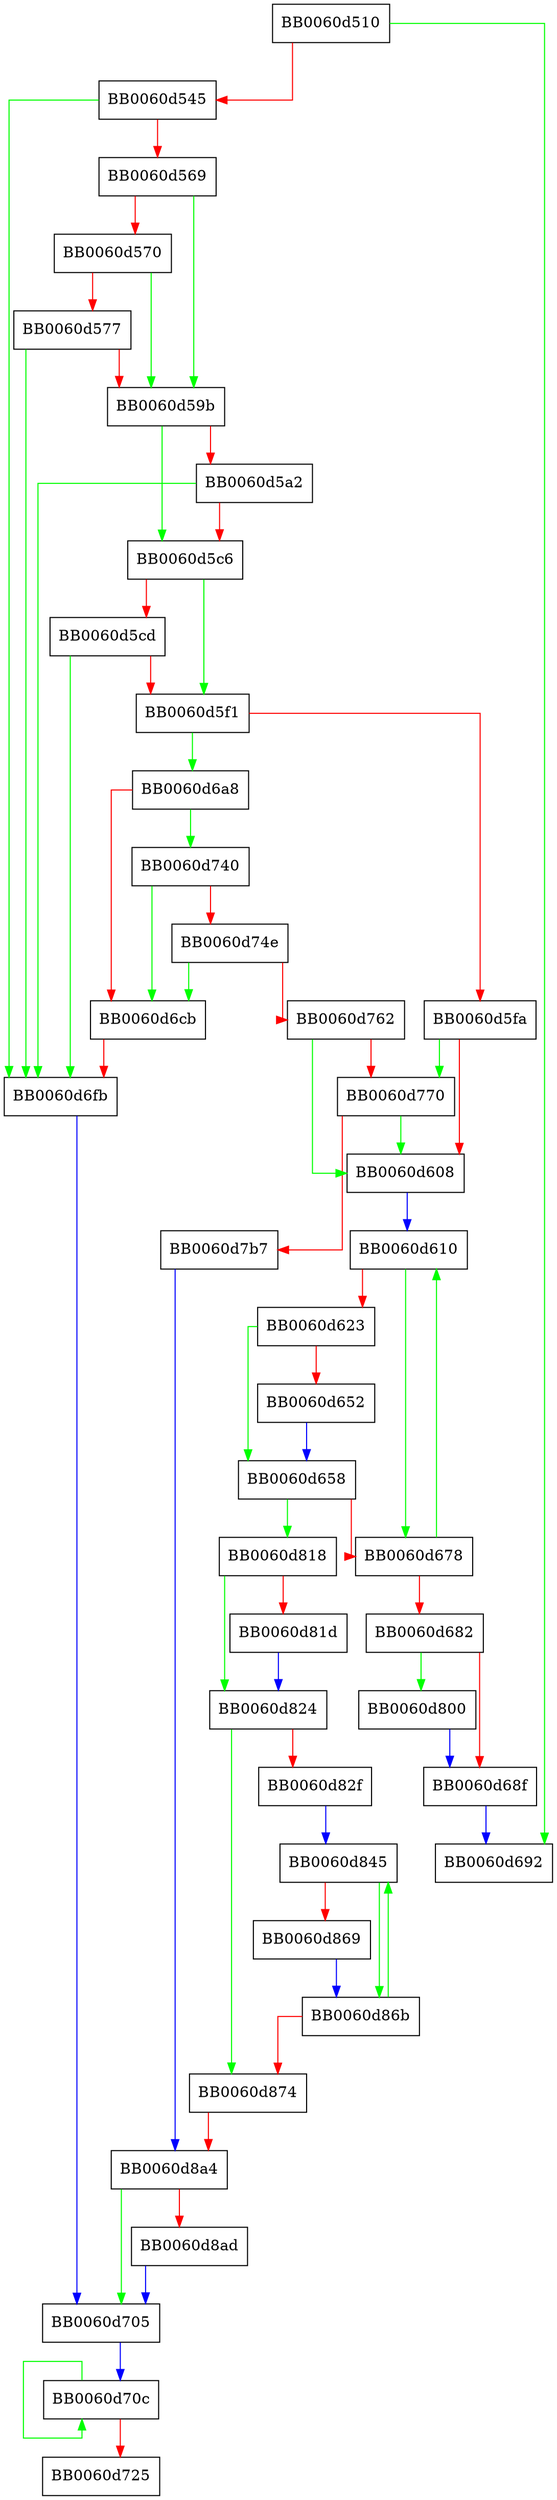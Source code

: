 digraph ossl_obj_add_object {
  node [shape="box"];
  graph [splines=ortho];
  BB0060d510 -> BB0060d692 [color="green"];
  BB0060d510 -> BB0060d545 [color="red"];
  BB0060d545 -> BB0060d6fb [color="green"];
  BB0060d545 -> BB0060d569 [color="red"];
  BB0060d569 -> BB0060d59b [color="green"];
  BB0060d569 -> BB0060d570 [color="red"];
  BB0060d570 -> BB0060d59b [color="green"];
  BB0060d570 -> BB0060d577 [color="red"];
  BB0060d577 -> BB0060d6fb [color="green"];
  BB0060d577 -> BB0060d59b [color="red"];
  BB0060d59b -> BB0060d5c6 [color="green"];
  BB0060d59b -> BB0060d5a2 [color="red"];
  BB0060d5a2 -> BB0060d6fb [color="green"];
  BB0060d5a2 -> BB0060d5c6 [color="red"];
  BB0060d5c6 -> BB0060d5f1 [color="green"];
  BB0060d5c6 -> BB0060d5cd [color="red"];
  BB0060d5cd -> BB0060d6fb [color="green"];
  BB0060d5cd -> BB0060d5f1 [color="red"];
  BB0060d5f1 -> BB0060d6a8 [color="green"];
  BB0060d5f1 -> BB0060d5fa [color="red"];
  BB0060d5fa -> BB0060d770 [color="green"];
  BB0060d5fa -> BB0060d608 [color="red"];
  BB0060d608 -> BB0060d610 [color="blue"];
  BB0060d610 -> BB0060d678 [color="green"];
  BB0060d610 -> BB0060d623 [color="red"];
  BB0060d623 -> BB0060d658 [color="green"];
  BB0060d623 -> BB0060d652 [color="red"];
  BB0060d652 -> BB0060d658 [color="blue"];
  BB0060d658 -> BB0060d818 [color="green"];
  BB0060d658 -> BB0060d678 [color="red"];
  BB0060d678 -> BB0060d610 [color="green"];
  BB0060d678 -> BB0060d682 [color="red"];
  BB0060d682 -> BB0060d800 [color="green"];
  BB0060d682 -> BB0060d68f [color="red"];
  BB0060d68f -> BB0060d692 [color="blue"];
  BB0060d6a8 -> BB0060d740 [color="green"];
  BB0060d6a8 -> BB0060d6cb [color="red"];
  BB0060d6cb -> BB0060d6fb [color="red"];
  BB0060d6fb -> BB0060d705 [color="blue"];
  BB0060d705 -> BB0060d70c [color="blue"];
  BB0060d70c -> BB0060d70c [color="green"];
  BB0060d70c -> BB0060d725 [color="red"];
  BB0060d740 -> BB0060d6cb [color="green"];
  BB0060d740 -> BB0060d74e [color="red"];
  BB0060d74e -> BB0060d6cb [color="green"];
  BB0060d74e -> BB0060d762 [color="red"];
  BB0060d762 -> BB0060d608 [color="green"];
  BB0060d762 -> BB0060d770 [color="red"];
  BB0060d770 -> BB0060d608 [color="green"];
  BB0060d770 -> BB0060d7b7 [color="red"];
  BB0060d7b7 -> BB0060d8a4 [color="blue"];
  BB0060d800 -> BB0060d68f [color="blue"];
  BB0060d818 -> BB0060d824 [color="green"];
  BB0060d818 -> BB0060d81d [color="red"];
  BB0060d81d -> BB0060d824 [color="blue"];
  BB0060d824 -> BB0060d874 [color="green"];
  BB0060d824 -> BB0060d82f [color="red"];
  BB0060d82f -> BB0060d845 [color="blue"];
  BB0060d845 -> BB0060d86b [color="green"];
  BB0060d845 -> BB0060d869 [color="red"];
  BB0060d869 -> BB0060d86b [color="blue"];
  BB0060d86b -> BB0060d845 [color="green"];
  BB0060d86b -> BB0060d874 [color="red"];
  BB0060d874 -> BB0060d8a4 [color="red"];
  BB0060d8a4 -> BB0060d705 [color="green"];
  BB0060d8a4 -> BB0060d8ad [color="red"];
  BB0060d8ad -> BB0060d705 [color="blue"];
}